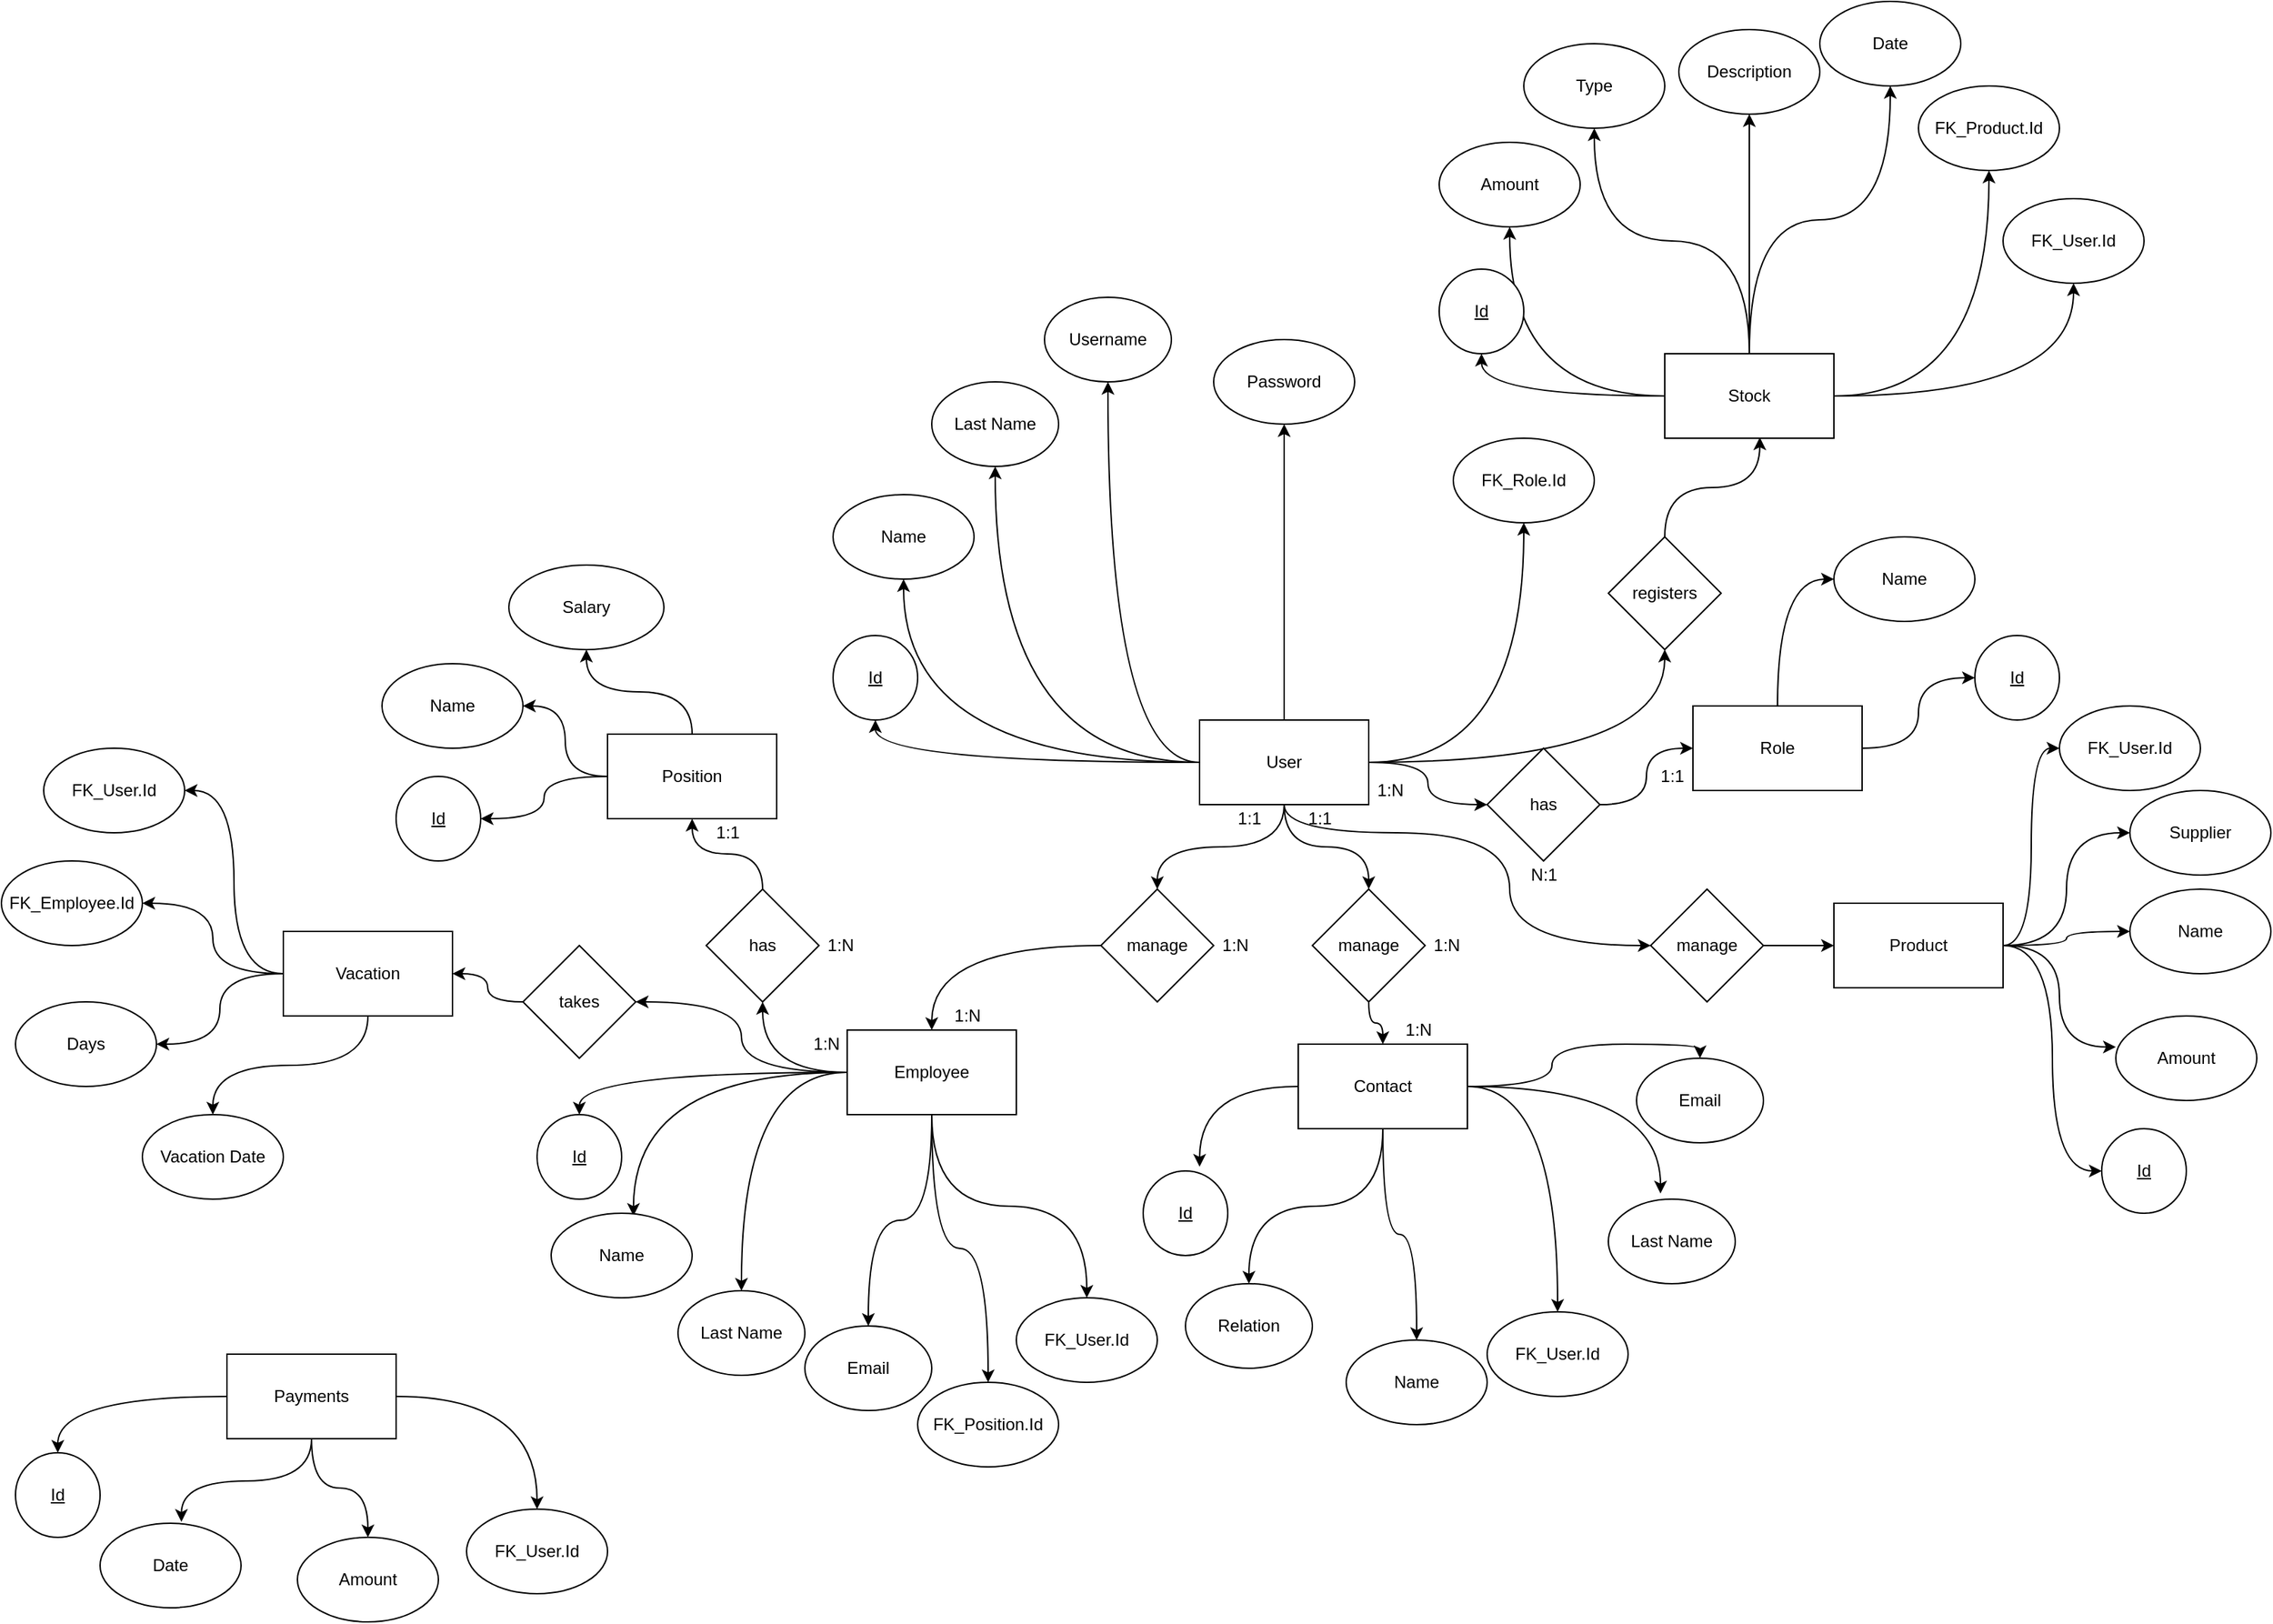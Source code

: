<mxfile>
    <diagram id="N5CtvQAzds8ESfZrb9HO" name="Page-1">
        <mxGraphModel dx="1803" dy="1710" grid="1" gridSize="10" guides="1" tooltips="1" connect="1" arrows="1" fold="1" page="1" pageScale="1" pageWidth="827" pageHeight="1169" math="0" shadow="0">
            <root>
                <mxCell id="0"/>
                <mxCell id="1" parent="0"/>
                <mxCell id="10" style="edgeStyle=orthogonalEdgeStyle;html=1;entryX=0.5;entryY=1;entryDx=0;entryDy=0;fontColor=none;curved=1;" parent="1" source="2" target="6" edge="1">
                    <mxGeometry relative="1" as="geometry"/>
                </mxCell>
                <mxCell id="11" style="edgeStyle=orthogonalEdgeStyle;curved=1;html=1;entryX=0.5;entryY=1;entryDx=0;entryDy=0;fontColor=none;" parent="1" source="2" target="7" edge="1">
                    <mxGeometry relative="1" as="geometry"/>
                </mxCell>
                <mxCell id="12" style="edgeStyle=orthogonalEdgeStyle;curved=1;html=1;fontColor=none;entryX=0.5;entryY=1;entryDx=0;entryDy=0;" parent="1" source="2" target="9" edge="1">
                    <mxGeometry relative="1" as="geometry">
                        <mxPoint x="270" y="110" as="targetPoint"/>
                    </mxGeometry>
                </mxCell>
                <mxCell id="20" style="edgeStyle=orthogonalEdgeStyle;curved=1;html=1;entryX=0.5;entryY=1;entryDx=0;entryDy=0;fontColor=none;" parent="1" source="2" target="15" edge="1">
                    <mxGeometry relative="1" as="geometry"/>
                </mxCell>
                <mxCell id="22" style="edgeStyle=orthogonalEdgeStyle;curved=1;html=1;fontColor=none;" parent="1" source="2" target="13" edge="1">
                    <mxGeometry relative="1" as="geometry"/>
                </mxCell>
                <mxCell id="34" style="edgeStyle=orthogonalEdgeStyle;curved=1;html=1;fontColor=none;" parent="1" source="2" target="4" edge="1">
                    <mxGeometry relative="1" as="geometry"/>
                </mxCell>
                <mxCell id="43" style="edgeStyle=orthogonalEdgeStyle;html=1;entryX=0.5;entryY=0;entryDx=0;entryDy=0;curved=1;" parent="1" source="2" target="42" edge="1">
                    <mxGeometry relative="1" as="geometry"/>
                </mxCell>
                <mxCell id="79" style="edgeStyle=orthogonalEdgeStyle;curved=1;html=1;entryX=0;entryY=0.5;entryDx=0;entryDy=0;" parent="1" source="2" target="78" edge="1">
                    <mxGeometry relative="1" as="geometry"/>
                </mxCell>
                <mxCell id="91" style="edgeStyle=orthogonalEdgeStyle;curved=1;html=1;entryX=0.5;entryY=1;entryDx=0;entryDy=0;" parent="1" source="2" target="90" edge="1">
                    <mxGeometry relative="1" as="geometry"/>
                </mxCell>
                <mxCell id="116" style="edgeStyle=orthogonalEdgeStyle;curved=1;html=1;entryX=0;entryY=0.5;entryDx=0;entryDy=0;" parent="1" source="2" target="114" edge="1">
                    <mxGeometry relative="1" as="geometry">
                        <Array as="points">
                            <mxPoint x="170" y="200"/>
                            <mxPoint x="330" y="200"/>
                            <mxPoint x="330" y="280"/>
                        </Array>
                    </mxGeometry>
                </mxCell>
                <mxCell id="150" style="edgeStyle=orthogonalEdgeStyle;curved=1;html=1;entryX=0.5;entryY=1;entryDx=0;entryDy=0;" parent="1" source="2" target="144" edge="1">
                    <mxGeometry relative="1" as="geometry"/>
                </mxCell>
                <mxCell id="2" value="User" style="whiteSpace=wrap;html=1;" parent="1" vertex="1">
                    <mxGeometry x="110" y="120" width="120" height="60" as="geometry"/>
                </mxCell>
                <mxCell id="26" style="edgeStyle=orthogonalEdgeStyle;curved=1;html=1;entryX=0.667;entryY=-0.05;entryDx=0;entryDy=0;entryPerimeter=0;fontColor=none;" parent="1" source="3" target="23" edge="1">
                    <mxGeometry relative="1" as="geometry"/>
                </mxCell>
                <mxCell id="27" style="edgeStyle=orthogonalEdgeStyle;curved=1;html=1;entryX=0.5;entryY=0;entryDx=0;entryDy=0;fontColor=none;" parent="1" source="3" target="24" edge="1">
                    <mxGeometry relative="1" as="geometry"/>
                </mxCell>
                <mxCell id="28" style="edgeStyle=orthogonalEdgeStyle;curved=1;html=1;entryX=0.411;entryY=-0.067;entryDx=0;entryDy=0;entryPerimeter=0;fontColor=none;" parent="1" source="3" target="25" edge="1">
                    <mxGeometry relative="1" as="geometry"/>
                </mxCell>
                <mxCell id="30" style="edgeStyle=orthogonalEdgeStyle;curved=1;html=1;entryX=0.5;entryY=0;entryDx=0;entryDy=0;fontColor=none;" parent="1" source="3" target="29" edge="1">
                    <mxGeometry relative="1" as="geometry"/>
                </mxCell>
                <mxCell id="33" style="edgeStyle=orthogonalEdgeStyle;curved=1;html=1;entryX=0.5;entryY=0;entryDx=0;entryDy=0;fontColor=none;" parent="1" source="3" target="32" edge="1">
                    <mxGeometry relative="1" as="geometry"/>
                </mxCell>
                <mxCell id="41" style="edgeStyle=orthogonalEdgeStyle;html=1;entryX=0.5;entryY=0;entryDx=0;entryDy=0;curved=1;" parent="1" source="3" target="40" edge="1">
                    <mxGeometry relative="1" as="geometry"/>
                </mxCell>
                <mxCell id="3" value="Contact" style="whiteSpace=wrap;html=1;" parent="1" vertex="1">
                    <mxGeometry x="180" y="350" width="120" height="60" as="geometry"/>
                </mxCell>
                <mxCell id="35" style="edgeStyle=orthogonalEdgeStyle;curved=1;html=1;entryX=0.5;entryY=0;entryDx=0;entryDy=0;fontColor=none;" parent="1" source="4" target="3" edge="1">
                    <mxGeometry relative="1" as="geometry"/>
                </mxCell>
                <mxCell id="6" value="Id" style="ellipse;whiteSpace=wrap;html=1;fontStyle=4" parent="1" vertex="1">
                    <mxGeometry x="-150" y="60" width="60" height="60" as="geometry"/>
                </mxCell>
                <mxCell id="7" value="Name" style="ellipse;whiteSpace=wrap;html=1;" parent="1" vertex="1">
                    <mxGeometry x="-150" y="-40" width="100" height="60" as="geometry"/>
                </mxCell>
                <mxCell id="9" value="Last Name" style="ellipse;whiteSpace=wrap;html=1;" parent="1" vertex="1">
                    <mxGeometry x="-80" y="-120" width="90" height="60" as="geometry"/>
                </mxCell>
                <mxCell id="13" value="Username" style="ellipse;whiteSpace=wrap;html=1;" parent="1" vertex="1">
                    <mxGeometry y="-180" width="90" height="60" as="geometry"/>
                </mxCell>
                <mxCell id="15" value="Password" style="ellipse;whiteSpace=wrap;html=1;" parent="1" vertex="1">
                    <mxGeometry x="120" y="-150" width="100" height="60" as="geometry"/>
                </mxCell>
                <mxCell id="23" value="Id" style="ellipse;whiteSpace=wrap;html=1;fontStyle=4" parent="1" vertex="1">
                    <mxGeometry x="70" y="440" width="60" height="60" as="geometry"/>
                </mxCell>
                <mxCell id="24" value="Name" style="ellipse;whiteSpace=wrap;html=1;" parent="1" vertex="1">
                    <mxGeometry x="214" y="560" width="100" height="60" as="geometry"/>
                </mxCell>
                <mxCell id="25" value="Last Name" style="ellipse;whiteSpace=wrap;html=1;fontStyle=0" parent="1" vertex="1">
                    <mxGeometry x="400" y="460" width="90" height="60" as="geometry"/>
                </mxCell>
                <mxCell id="29" value="Email" style="ellipse;whiteSpace=wrap;html=1;" parent="1" vertex="1">
                    <mxGeometry x="420" y="360" width="90" height="60" as="geometry"/>
                </mxCell>
                <mxCell id="32" value="Relation" style="ellipse;whiteSpace=wrap;html=1;" parent="1" vertex="1">
                    <mxGeometry x="100" y="520" width="90" height="60" as="geometry"/>
                </mxCell>
                <mxCell id="37" value="1:1" style="text;html=1;align=center;verticalAlign=middle;resizable=0;points=[];autosize=1;" parent="1" vertex="1">
                    <mxGeometry x="180" y="180" width="30" height="20" as="geometry"/>
                </mxCell>
                <mxCell id="38" value="1:N" style="text;html=1;align=center;verticalAlign=middle;resizable=0;points=[];autosize=1;strokeColor=none;fillColor=none;" parent="1" vertex="1">
                    <mxGeometry x="250" y="330" width="30" height="20" as="geometry"/>
                </mxCell>
                <mxCell id="40" value="FK_User.Id" style="ellipse;whiteSpace=wrap;html=1;" parent="1" vertex="1">
                    <mxGeometry x="314" y="540" width="100" height="60" as="geometry"/>
                </mxCell>
                <mxCell id="45" style="edgeStyle=orthogonalEdgeStyle;curved=1;html=1;entryX=0.5;entryY=0;entryDx=0;entryDy=0;" parent="1" source="42" target="44" edge="1">
                    <mxGeometry relative="1" as="geometry"/>
                </mxCell>
                <mxCell id="47" style="edgeStyle=orthogonalEdgeStyle;curved=1;html=1;entryX=0.5;entryY=0;entryDx=0;entryDy=0;" parent="1" source="44" target="46" edge="1">
                    <mxGeometry relative="1" as="geometry"/>
                </mxCell>
                <mxCell id="51" style="edgeStyle=orthogonalEdgeStyle;curved=1;html=1;entryX=0.584;entryY=0.032;entryDx=0;entryDy=0;entryPerimeter=0;" parent="1" source="44" target="48" edge="1">
                    <mxGeometry relative="1" as="geometry"/>
                </mxCell>
                <mxCell id="52" style="edgeStyle=orthogonalEdgeStyle;curved=1;html=1;entryX=0.5;entryY=0;entryDx=0;entryDy=0;" parent="1" source="44" target="49" edge="1">
                    <mxGeometry relative="1" as="geometry"/>
                </mxCell>
                <mxCell id="59" style="edgeStyle=orthogonalEdgeStyle;curved=1;html=1;entryX=0.5;entryY=1;entryDx=0;entryDy=0;" parent="1" source="44" target="57" edge="1">
                    <mxGeometry relative="1" as="geometry">
                        <mxPoint x="-200.0" y="310" as="targetPoint"/>
                    </mxGeometry>
                </mxCell>
                <mxCell id="70" style="edgeStyle=orthogonalEdgeStyle;curved=1;html=1;entryX=0.5;entryY=0;entryDx=0;entryDy=0;" parent="1" source="44" target="69" edge="1">
                    <mxGeometry relative="1" as="geometry"/>
                </mxCell>
                <mxCell id="76" style="edgeStyle=orthogonalEdgeStyle;curved=1;html=1;entryX=0.5;entryY=0;entryDx=0;entryDy=0;" parent="1" source="44" target="75" edge="1">
                    <mxGeometry relative="1" as="geometry"/>
                </mxCell>
                <mxCell id="89" style="edgeStyle=orthogonalEdgeStyle;curved=1;html=1;entryX=0.5;entryY=0;entryDx=0;entryDy=0;" parent="1" source="44" target="88" edge="1">
                    <mxGeometry relative="1" as="geometry"/>
                </mxCell>
                <mxCell id="104" style="edgeStyle=orthogonalEdgeStyle;html=1;entryX=1;entryY=0.5;entryDx=0;entryDy=0;curved=1;" parent="1" source="44" target="102" edge="1">
                    <mxGeometry relative="1" as="geometry"/>
                </mxCell>
                <mxCell id="44" value="Employee" style="whiteSpace=wrap;html=1;" parent="1" vertex="1">
                    <mxGeometry x="-140" y="340" width="120" height="60" as="geometry"/>
                </mxCell>
                <mxCell id="46" value="Id" style="ellipse;whiteSpace=wrap;html=1;fontStyle=4" parent="1" vertex="1">
                    <mxGeometry x="-360" y="400" width="60" height="60" as="geometry"/>
                </mxCell>
                <mxCell id="48" value="Name" style="ellipse;whiteSpace=wrap;html=1;" parent="1" vertex="1">
                    <mxGeometry x="-350" y="470" width="100" height="60" as="geometry"/>
                </mxCell>
                <mxCell id="49" value="Last Name" style="ellipse;whiteSpace=wrap;html=1;fontStyle=0" parent="1" vertex="1">
                    <mxGeometry x="-260" y="525" width="90" height="60" as="geometry"/>
                </mxCell>
                <mxCell id="54" value="1:1" style="text;html=1;align=center;verticalAlign=middle;resizable=0;points=[];autosize=1;" parent="1" vertex="1">
                    <mxGeometry x="130" y="180" width="30" height="20" as="geometry"/>
                </mxCell>
                <mxCell id="56" value="1:N" style="text;html=1;align=center;verticalAlign=middle;resizable=0;points=[];autosize=1;strokeColor=none;fillColor=none;" parent="1" vertex="1">
                    <mxGeometry x="-70" y="320" width="30" height="20" as="geometry"/>
                </mxCell>
                <mxCell id="61" style="edgeStyle=orthogonalEdgeStyle;curved=1;html=1;entryX=0.5;entryY=1;entryDx=0;entryDy=0;" parent="1" source="57" target="60" edge="1">
                    <mxGeometry relative="1" as="geometry"/>
                </mxCell>
                <mxCell id="65" style="edgeStyle=orthogonalEdgeStyle;curved=1;html=1;" parent="1" source="60" target="64" edge="1">
                    <mxGeometry relative="1" as="geometry"/>
                </mxCell>
                <mxCell id="66" style="edgeStyle=orthogonalEdgeStyle;curved=1;html=1;entryX=1;entryY=0.5;entryDx=0;entryDy=0;" parent="1" source="60" target="62" edge="1">
                    <mxGeometry relative="1" as="geometry"/>
                </mxCell>
                <mxCell id="68" style="edgeStyle=orthogonalEdgeStyle;curved=1;html=1;entryX=0.5;entryY=1;entryDx=0;entryDy=0;" parent="1" source="60" target="67" edge="1">
                    <mxGeometry relative="1" as="geometry"/>
                </mxCell>
                <mxCell id="60" value="Position" style="whiteSpace=wrap;html=1;" parent="1" vertex="1">
                    <mxGeometry x="-310" y="130" width="120" height="60" as="geometry"/>
                </mxCell>
                <mxCell id="62" value="Id" style="ellipse;whiteSpace=wrap;html=1;fontStyle=4" parent="1" vertex="1">
                    <mxGeometry x="-460" y="160" width="60" height="60" as="geometry"/>
                </mxCell>
                <mxCell id="64" value="Name" style="ellipse;whiteSpace=wrap;html=1;" parent="1" vertex="1">
                    <mxGeometry x="-470" y="80" width="100" height="60" as="geometry"/>
                </mxCell>
                <mxCell id="67" value="Salary" style="ellipse;whiteSpace=wrap;html=1;" parent="1" vertex="1">
                    <mxGeometry x="-380" y="10" width="110" height="60" as="geometry"/>
                </mxCell>
                <mxCell id="69" value="FK_User.Id" style="ellipse;whiteSpace=wrap;html=1;" parent="1" vertex="1">
                    <mxGeometry x="-20" y="530" width="100" height="60" as="geometry"/>
                </mxCell>
                <mxCell id="71" value="" style="group" parent="1" vertex="1" connectable="0">
                    <mxGeometry x="40" y="240" width="110" height="80" as="geometry"/>
                </mxCell>
                <mxCell id="42" value="manage" style="rhombus;whiteSpace=wrap;html=1;" parent="71" vertex="1">
                    <mxGeometry width="80" height="80" as="geometry"/>
                </mxCell>
                <mxCell id="55" value="1:N" style="text;html=1;align=center;verticalAlign=middle;resizable=0;points=[];autosize=1;strokeColor=none;fillColor=none;" parent="71" vertex="1">
                    <mxGeometry x="80" y="30" width="30" height="20" as="geometry"/>
                </mxCell>
                <mxCell id="74" value="" style="group" parent="1" vertex="1" connectable="0">
                    <mxGeometry x="190" y="240" width="110" height="80" as="geometry"/>
                </mxCell>
                <mxCell id="4" value="manage" style="rhombus;whiteSpace=wrap;html=1;" parent="74" vertex="1">
                    <mxGeometry width="80" height="80" as="geometry"/>
                </mxCell>
                <mxCell id="39" value="1:N" style="text;html=1;align=center;verticalAlign=middle;resizable=0;points=[];autosize=1;strokeColor=none;fillColor=none;" parent="74" vertex="1">
                    <mxGeometry x="80" y="30" width="30" height="20" as="geometry"/>
                </mxCell>
                <mxCell id="75" value="Email" style="ellipse;whiteSpace=wrap;html=1;" parent="1" vertex="1">
                    <mxGeometry x="-170" y="550" width="90" height="60" as="geometry"/>
                </mxCell>
                <mxCell id="81" style="edgeStyle=orthogonalEdgeStyle;curved=1;html=1;entryX=0;entryY=0.5;entryDx=0;entryDy=0;" parent="1" source="78" target="80" edge="1">
                    <mxGeometry relative="1" as="geometry"/>
                </mxCell>
                <mxCell id="84" style="edgeStyle=orthogonalEdgeStyle;curved=1;html=1;entryX=0;entryY=0.5;entryDx=0;entryDy=0;" parent="1" source="80" target="83" edge="1">
                    <mxGeometry relative="1" as="geometry"/>
                </mxCell>
                <mxCell id="87" style="edgeStyle=orthogonalEdgeStyle;curved=1;html=1;entryX=0;entryY=0.5;entryDx=0;entryDy=0;" parent="1" source="80" target="85" edge="1">
                    <mxGeometry relative="1" as="geometry"/>
                </mxCell>
                <mxCell id="80" value="Role" style="whiteSpace=wrap;html=1;" parent="1" vertex="1">
                    <mxGeometry x="460" y="110" width="120" height="60" as="geometry"/>
                </mxCell>
                <mxCell id="83" value="Id" style="ellipse;whiteSpace=wrap;html=1;fontStyle=4" parent="1" vertex="1">
                    <mxGeometry x="660" y="60" width="60" height="60" as="geometry"/>
                </mxCell>
                <mxCell id="85" value="Name" style="ellipse;whiteSpace=wrap;html=1;" parent="1" vertex="1">
                    <mxGeometry x="560" y="-10" width="100" height="60" as="geometry"/>
                </mxCell>
                <mxCell id="88" value="FK_Position.Id" style="ellipse;whiteSpace=wrap;html=1;" parent="1" vertex="1">
                    <mxGeometry x="-90" y="590" width="100" height="60" as="geometry"/>
                </mxCell>
                <mxCell id="90" value="FK_Role.Id" style="ellipse;whiteSpace=wrap;html=1;" parent="1" vertex="1">
                    <mxGeometry x="290" y="-80" width="100" height="60" as="geometry"/>
                </mxCell>
                <mxCell id="93" value="1:1" style="text;html=1;align=center;verticalAlign=middle;resizable=0;points=[];autosize=1;strokeColor=none;fillColor=none;" parent="1" vertex="1">
                    <mxGeometry x="-240" y="190" width="30" height="20" as="geometry"/>
                </mxCell>
                <mxCell id="94" value="1:N" style="text;html=1;align=center;verticalAlign=middle;resizable=0;points=[];autosize=1;strokeColor=none;fillColor=none;" parent="1" vertex="1">
                    <mxGeometry x="-170" y="340" width="30" height="20" as="geometry"/>
                </mxCell>
                <mxCell id="96" value="" style="group" parent="1" vertex="1" connectable="0">
                    <mxGeometry x="-240" y="240" width="110" height="80" as="geometry"/>
                </mxCell>
                <mxCell id="57" value="has" style="rhombus;whiteSpace=wrap;html=1;" parent="96" vertex="1">
                    <mxGeometry width="80" height="80" as="geometry"/>
                </mxCell>
                <mxCell id="95" value="1:N" style="text;html=1;align=center;verticalAlign=middle;resizable=0;points=[];autosize=1;strokeColor=none;fillColor=none;" parent="96" vertex="1">
                    <mxGeometry x="80" y="30" width="30" height="20" as="geometry"/>
                </mxCell>
                <mxCell id="97" value="1:1" style="text;html=1;align=center;verticalAlign=middle;resizable=0;points=[];autosize=1;strokeColor=none;fillColor=none;" parent="1" vertex="1">
                    <mxGeometry x="430" y="150" width="30" height="20" as="geometry"/>
                </mxCell>
                <mxCell id="98" value="1:N" style="text;html=1;align=center;verticalAlign=middle;resizable=0;points=[];autosize=1;strokeColor=none;fillColor=none;" parent="1" vertex="1">
                    <mxGeometry x="230" y="160" width="30" height="20" as="geometry"/>
                </mxCell>
                <mxCell id="100" value="" style="group" parent="1" vertex="1" connectable="0">
                    <mxGeometry x="314" y="140" width="80" height="100" as="geometry"/>
                </mxCell>
                <mxCell id="78" value="has" style="rhombus;whiteSpace=wrap;html=1;" parent="100" vertex="1">
                    <mxGeometry width="80" height="80" as="geometry"/>
                </mxCell>
                <mxCell id="99" value="N:1" style="text;html=1;align=center;verticalAlign=middle;resizable=0;points=[];autosize=1;strokeColor=none;fillColor=none;" parent="100" vertex="1">
                    <mxGeometry x="25" y="80" width="30" height="20" as="geometry"/>
                </mxCell>
                <mxCell id="106" style="edgeStyle=orthogonalEdgeStyle;curved=1;html=1;entryX=1;entryY=0.5;entryDx=0;entryDy=0;" parent="1" source="102" target="105" edge="1">
                    <mxGeometry relative="1" as="geometry">
                        <mxPoint x="-410" y="310" as="targetPoint"/>
                    </mxGeometry>
                </mxCell>
                <mxCell id="102" value="takes" style="rhombus;whiteSpace=wrap;html=1;" parent="1" vertex="1">
                    <mxGeometry x="-370" y="280" width="80" height="80" as="geometry"/>
                </mxCell>
                <mxCell id="108" style="edgeStyle=orthogonalEdgeStyle;curved=1;html=1;entryX=1;entryY=0.5;entryDx=0;entryDy=0;" parent="1" source="105" target="107" edge="1">
                    <mxGeometry relative="1" as="geometry"/>
                </mxCell>
                <mxCell id="110" style="edgeStyle=orthogonalEdgeStyle;curved=1;html=1;" parent="1" source="105" target="109" edge="1">
                    <mxGeometry relative="1" as="geometry"/>
                </mxCell>
                <mxCell id="112" style="edgeStyle=orthogonalEdgeStyle;curved=1;html=1;" parent="1" source="105" target="111" edge="1">
                    <mxGeometry relative="1" as="geometry"/>
                </mxCell>
                <mxCell id="154" style="edgeStyle=orthogonalEdgeStyle;curved=1;html=1;entryX=1;entryY=0.5;entryDx=0;entryDy=0;" parent="1" source="105" target="153" edge="1">
                    <mxGeometry relative="1" as="geometry">
                        <mxPoint x="-600" y="270" as="targetPoint"/>
                    </mxGeometry>
                </mxCell>
                <mxCell id="105" value="Vacation" style="whiteSpace=wrap;html=1;" parent="1" vertex="1">
                    <mxGeometry x="-540" y="270" width="120" height="60" as="geometry"/>
                </mxCell>
                <mxCell id="107" value="FK_User.Id" style="ellipse;whiteSpace=wrap;html=1;" parent="1" vertex="1">
                    <mxGeometry x="-710" y="140" width="100" height="60" as="geometry"/>
                </mxCell>
                <mxCell id="109" value="Days" style="ellipse;whiteSpace=wrap;html=1;" parent="1" vertex="1">
                    <mxGeometry x="-730" y="320" width="100" height="60" as="geometry"/>
                </mxCell>
                <mxCell id="111" value="Vacation Date" style="ellipse;whiteSpace=wrap;html=1;" parent="1" vertex="1">
                    <mxGeometry x="-640" y="400" width="100" height="60" as="geometry"/>
                </mxCell>
                <mxCell id="118" style="edgeStyle=orthogonalEdgeStyle;curved=1;html=1;entryX=0;entryY=0.5;entryDx=0;entryDy=0;" parent="1" source="114" target="117" edge="1">
                    <mxGeometry relative="1" as="geometry"/>
                </mxCell>
                <mxCell id="114" value="manage" style="rhombus;whiteSpace=wrap;html=1;" parent="1" vertex="1">
                    <mxGeometry x="430" y="240" width="80" height="80" as="geometry"/>
                </mxCell>
                <mxCell id="120" style="edgeStyle=orthogonalEdgeStyle;curved=1;html=1;entryX=0;entryY=0.5;entryDx=0;entryDy=0;" parent="1" source="117" target="119" edge="1">
                    <mxGeometry relative="1" as="geometry"/>
                </mxCell>
                <mxCell id="123" style="edgeStyle=orthogonalEdgeStyle;curved=1;html=1;entryX=0;entryY=0.5;entryDx=0;entryDy=0;" parent="1" source="117" target="122" edge="1">
                    <mxGeometry relative="1" as="geometry"/>
                </mxCell>
                <mxCell id="125" style="edgeStyle=orthogonalEdgeStyle;curved=1;html=1;entryX=0;entryY=0.367;entryDx=0;entryDy=0;entryPerimeter=0;" parent="1" source="117" target="124" edge="1">
                    <mxGeometry relative="1" as="geometry"/>
                </mxCell>
                <mxCell id="127" style="edgeStyle=orthogonalEdgeStyle;curved=1;html=1;entryX=0;entryY=0.5;entryDx=0;entryDy=0;" parent="1" source="117" target="126" edge="1">
                    <mxGeometry relative="1" as="geometry"/>
                </mxCell>
                <mxCell id="129" style="edgeStyle=orthogonalEdgeStyle;curved=1;html=1;entryX=0;entryY=0.5;entryDx=0;entryDy=0;" parent="1" source="117" target="128" edge="1">
                    <mxGeometry relative="1" as="geometry"/>
                </mxCell>
                <mxCell id="117" value="Product" style="whiteSpace=wrap;html=1;" parent="1" vertex="1">
                    <mxGeometry x="560" y="250" width="120" height="60" as="geometry"/>
                </mxCell>
                <mxCell id="119" value="FK_User.Id" style="ellipse;whiteSpace=wrap;html=1;" parent="1" vertex="1">
                    <mxGeometry x="720" y="110" width="100" height="60" as="geometry"/>
                </mxCell>
                <mxCell id="122" value="Name" style="ellipse;whiteSpace=wrap;html=1;" parent="1" vertex="1">
                    <mxGeometry x="770" y="240" width="100" height="60" as="geometry"/>
                </mxCell>
                <mxCell id="124" value="Amount" style="ellipse;whiteSpace=wrap;html=1;" parent="1" vertex="1">
                    <mxGeometry x="760" y="330" width="100" height="60" as="geometry"/>
                </mxCell>
                <mxCell id="126" value="Id" style="ellipse;whiteSpace=wrap;html=1;fontStyle=4" parent="1" vertex="1">
                    <mxGeometry x="750" y="410" width="60" height="60" as="geometry"/>
                </mxCell>
                <mxCell id="128" value="Supplier" style="ellipse;whiteSpace=wrap;html=1;" parent="1" vertex="1">
                    <mxGeometry x="770" y="170" width="100" height="60" as="geometry"/>
                </mxCell>
                <mxCell id="132" style="edgeStyle=orthogonalEdgeStyle;html=1;entryX=0.5;entryY=1;entryDx=0;entryDy=0;curved=1;" parent="1" source="130" target="131" edge="1">
                    <mxGeometry relative="1" as="geometry">
                        <mxPoint x="400" y="-200" as="targetPoint"/>
                    </mxGeometry>
                </mxCell>
                <mxCell id="134" style="edgeStyle=orthogonalEdgeStyle;curved=1;html=1;entryX=0.5;entryY=1;entryDx=0;entryDy=0;" parent="1" source="130" target="133" edge="1">
                    <mxGeometry relative="1" as="geometry"/>
                </mxCell>
                <mxCell id="135" style="edgeStyle=orthogonalEdgeStyle;curved=1;html=1;entryX=0.5;entryY=1;entryDx=0;entryDy=0;" parent="1" source="130" target="136" edge="1">
                    <mxGeometry relative="1" as="geometry">
                        <mxPoint x="410" y="-110" as="targetPoint"/>
                    </mxGeometry>
                </mxCell>
                <mxCell id="138" style="edgeStyle=orthogonalEdgeStyle;curved=1;html=1;entryX=0.5;entryY=1;entryDx=0;entryDy=0;" parent="1" source="130" target="137" edge="1">
                    <mxGeometry relative="1" as="geometry"/>
                </mxCell>
                <mxCell id="140" style="edgeStyle=orthogonalEdgeStyle;curved=1;html=1;entryX=0.5;entryY=1;entryDx=0;entryDy=0;" parent="1" source="130" target="139" edge="1">
                    <mxGeometry relative="1" as="geometry"/>
                </mxCell>
                <mxCell id="142" style="edgeStyle=orthogonalEdgeStyle;curved=1;html=1;entryX=0.5;entryY=1;entryDx=0;entryDy=0;" parent="1" source="130" target="141" edge="1">
                    <mxGeometry relative="1" as="geometry"/>
                </mxCell>
                <mxCell id="152" style="edgeStyle=orthogonalEdgeStyle;curved=1;html=1;entryX=0.5;entryY=1;entryDx=0;entryDy=0;" parent="1" source="130" target="151" edge="1">
                    <mxGeometry relative="1" as="geometry"/>
                </mxCell>
                <mxCell id="130" value="Stock" style="whiteSpace=wrap;html=1;" parent="1" vertex="1">
                    <mxGeometry x="440" y="-140" width="120" height="60" as="geometry"/>
                </mxCell>
                <mxCell id="131" value="Amount" style="ellipse;whiteSpace=wrap;html=1;" parent="1" vertex="1">
                    <mxGeometry x="280" y="-290" width="100" height="60" as="geometry"/>
                </mxCell>
                <mxCell id="133" value="Type" style="ellipse;whiteSpace=wrap;html=1;" parent="1" vertex="1">
                    <mxGeometry x="340" y="-360" width="100" height="60" as="geometry"/>
                </mxCell>
                <mxCell id="136" value="Id" style="ellipse;whiteSpace=wrap;html=1;fontStyle=4" parent="1" vertex="1">
                    <mxGeometry x="280" y="-200" width="60" height="60" as="geometry"/>
                </mxCell>
                <mxCell id="137" value="Description" style="ellipse;whiteSpace=wrap;html=1;" parent="1" vertex="1">
                    <mxGeometry x="450" y="-370" width="100" height="60" as="geometry"/>
                </mxCell>
                <mxCell id="139" value="FK_Product.Id" style="ellipse;whiteSpace=wrap;html=1;" parent="1" vertex="1">
                    <mxGeometry x="620" y="-330" width="100" height="60" as="geometry"/>
                </mxCell>
                <mxCell id="141" value="FK_User.Id" style="ellipse;whiteSpace=wrap;html=1;" parent="1" vertex="1">
                    <mxGeometry x="680" y="-250" width="100" height="60" as="geometry"/>
                </mxCell>
                <mxCell id="149" style="edgeStyle=orthogonalEdgeStyle;curved=1;html=1;entryX=0.562;entryY=0.99;entryDx=0;entryDy=0;entryPerimeter=0;" parent="1" source="144" target="130" edge="1">
                    <mxGeometry relative="1" as="geometry"/>
                </mxCell>
                <mxCell id="144" value="registers" style="rhombus;whiteSpace=wrap;html=1;" parent="1" vertex="1">
                    <mxGeometry x="400" y="-10" width="80" height="80" as="geometry"/>
                </mxCell>
                <mxCell id="151" value="Date" style="ellipse;whiteSpace=wrap;html=1;" parent="1" vertex="1">
                    <mxGeometry x="550" y="-390" width="100" height="60" as="geometry"/>
                </mxCell>
                <mxCell id="153" value="FK_Employee.Id" style="ellipse;whiteSpace=wrap;html=1;" parent="1" vertex="1">
                    <mxGeometry x="-740" y="220" width="100" height="60" as="geometry"/>
                </mxCell>
                <mxCell id="159" style="edgeStyle=orthogonalEdgeStyle;curved=1;html=1;" parent="1" source="155" target="158" edge="1">
                    <mxGeometry relative="1" as="geometry"/>
                </mxCell>
                <mxCell id="160" style="edgeStyle=orthogonalEdgeStyle;curved=1;html=1;entryX=0.577;entryY=-0.016;entryDx=0;entryDy=0;entryPerimeter=0;" parent="1" source="155" target="156" edge="1">
                    <mxGeometry relative="1" as="geometry"/>
                </mxCell>
                <mxCell id="162" style="edgeStyle=orthogonalEdgeStyle;curved=1;html=1;entryX=0.5;entryY=0;entryDx=0;entryDy=0;" parent="1" source="155" target="161" edge="1">
                    <mxGeometry relative="1" as="geometry"/>
                </mxCell>
                <mxCell id="164" style="edgeStyle=orthogonalEdgeStyle;curved=1;html=1;entryX=0.5;entryY=0;entryDx=0;entryDy=0;" edge="1" parent="1" source="155" target="163">
                    <mxGeometry relative="1" as="geometry"/>
                </mxCell>
                <mxCell id="155" value="Payments" style="whiteSpace=wrap;html=1;" parent="1" vertex="1">
                    <mxGeometry x="-580" y="570" width="120" height="60" as="geometry"/>
                </mxCell>
                <mxCell id="156" value="Date" style="ellipse;whiteSpace=wrap;html=1;" parent="1" vertex="1">
                    <mxGeometry x="-670" y="690" width="100" height="60" as="geometry"/>
                </mxCell>
                <mxCell id="158" value="Id" style="ellipse;whiteSpace=wrap;html=1;fontStyle=4" parent="1" vertex="1">
                    <mxGeometry x="-730" y="640" width="60" height="60" as="geometry"/>
                </mxCell>
                <mxCell id="161" value="Amount" style="ellipse;whiteSpace=wrap;html=1;" parent="1" vertex="1">
                    <mxGeometry x="-530" y="700" width="100" height="60" as="geometry"/>
                </mxCell>
                <mxCell id="163" value="FK_User.Id" style="ellipse;whiteSpace=wrap;html=1;" parent="1" vertex="1">
                    <mxGeometry x="-410" y="680" width="100" height="60" as="geometry"/>
                </mxCell>
            </root>
        </mxGraphModel>
    </diagram>
</mxfile>